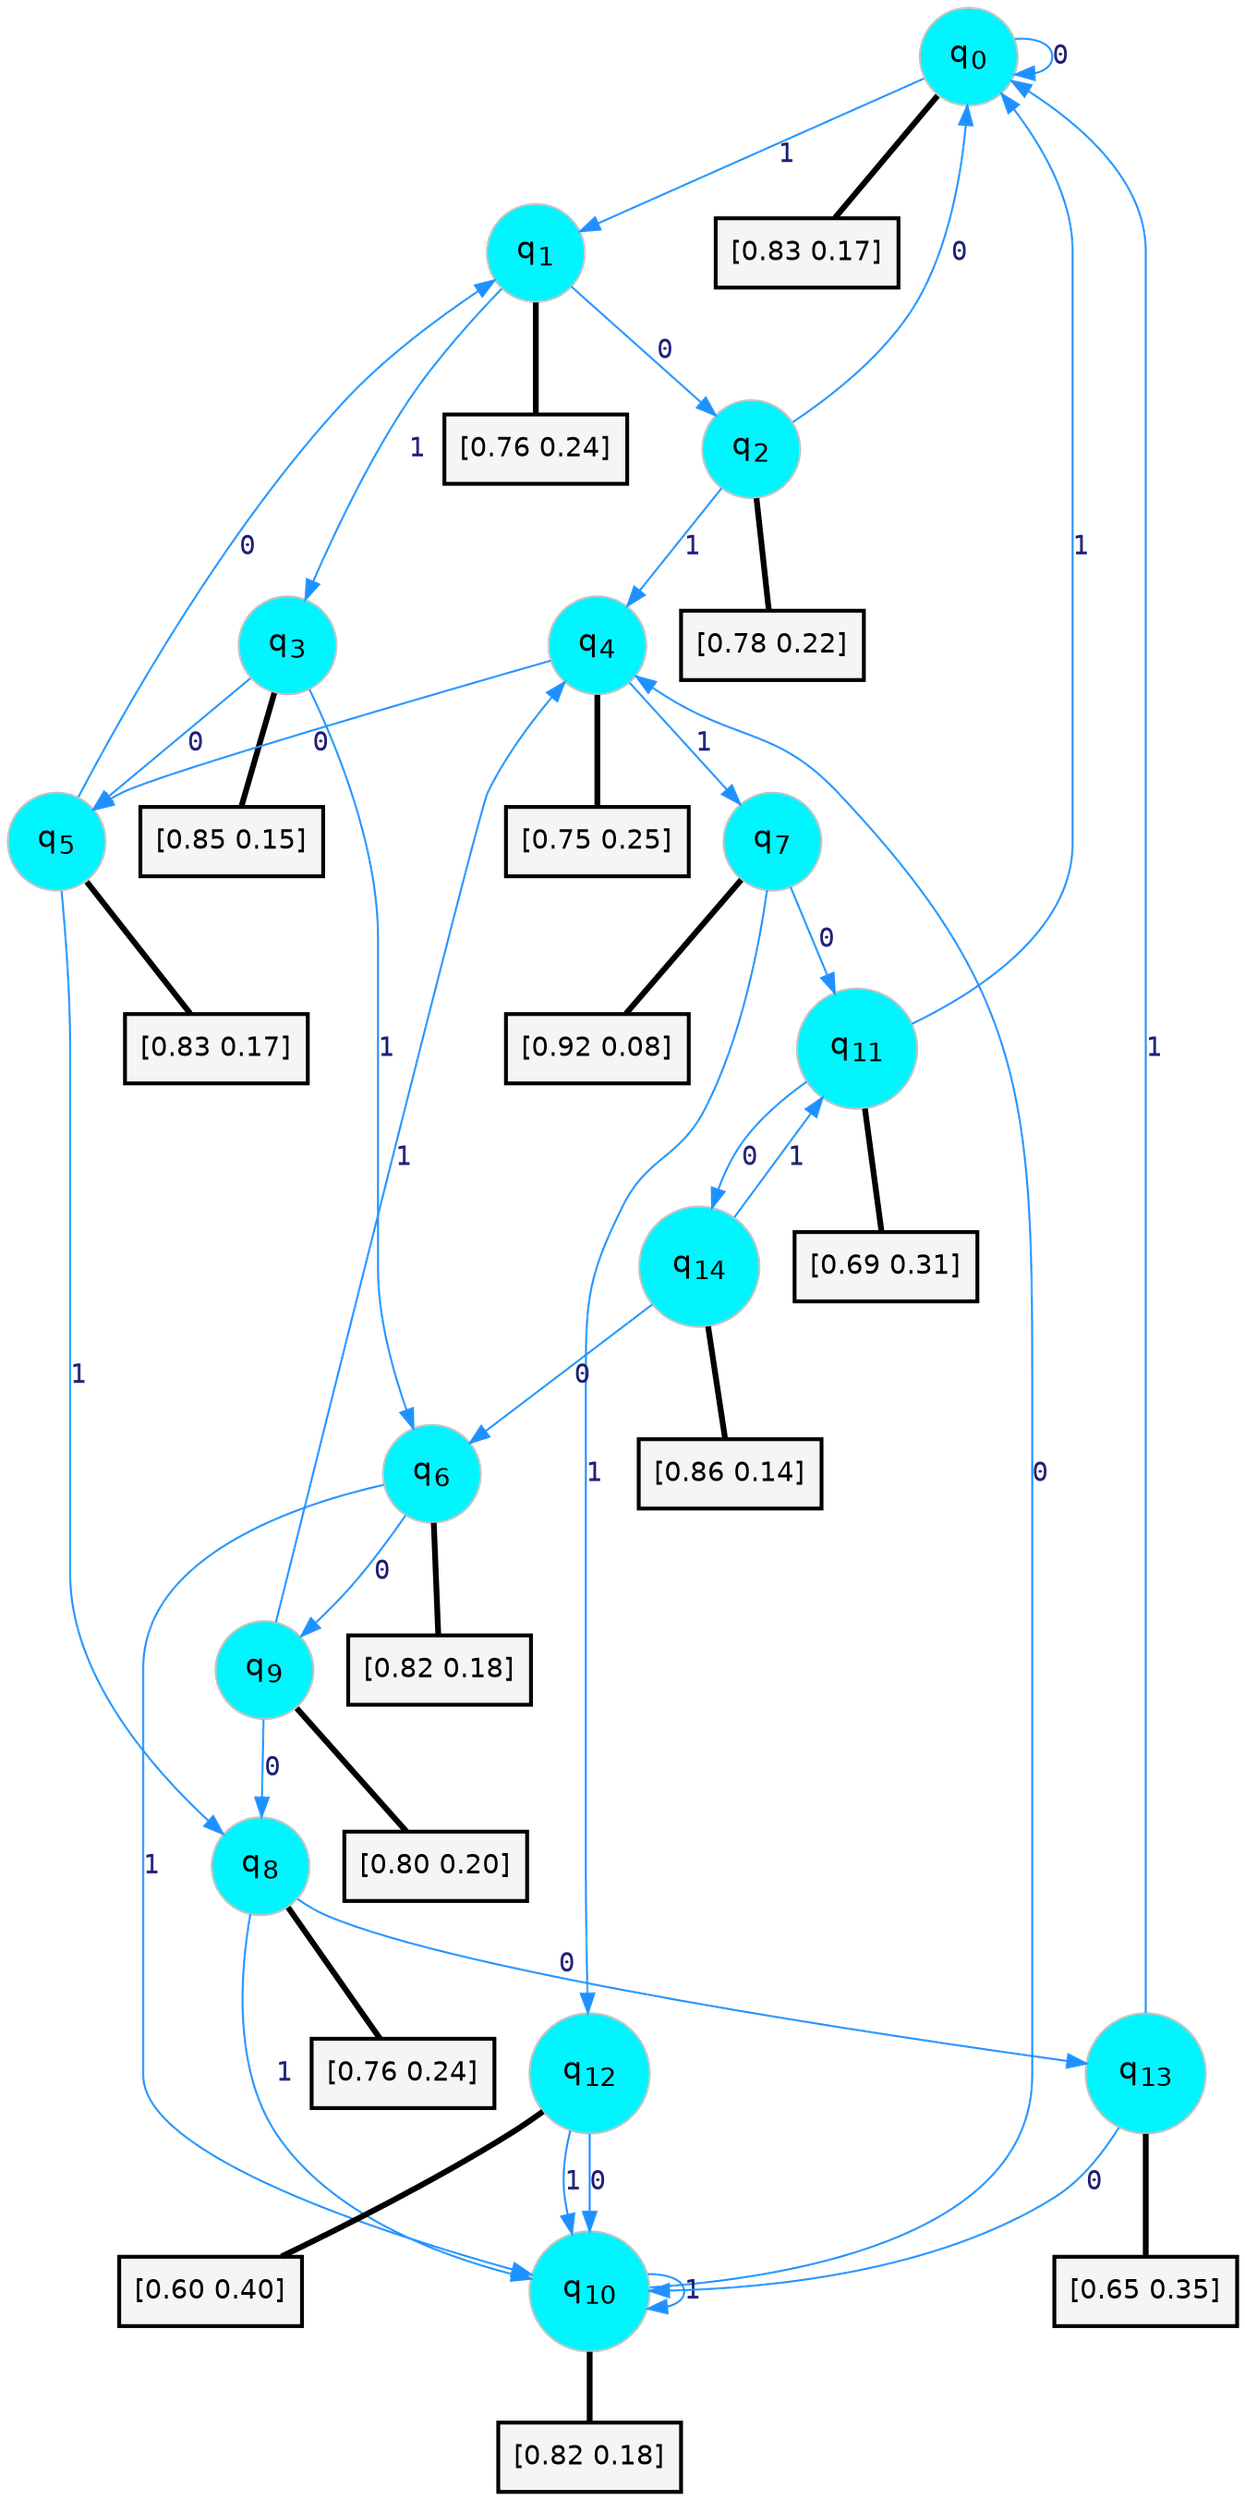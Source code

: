 digraph G {
graph [
bgcolor=transparent, dpi=300, rankdir=TD, size="40,25"];
node [
color=gray, fillcolor=turquoise1, fontcolor=black, fontname=Helvetica, fontsize=16, fontweight=bold, shape=circle, style=filled];
edge [
arrowsize=1, color=dodgerblue1, fontcolor=midnightblue, fontname=courier, fontweight=bold, penwidth=1, style=solid, weight=20];
0[label=<q<SUB>0</SUB>>];
1[label=<q<SUB>1</SUB>>];
2[label=<q<SUB>2</SUB>>];
3[label=<q<SUB>3</SUB>>];
4[label=<q<SUB>4</SUB>>];
5[label=<q<SUB>5</SUB>>];
6[label=<q<SUB>6</SUB>>];
7[label=<q<SUB>7</SUB>>];
8[label=<q<SUB>8</SUB>>];
9[label=<q<SUB>9</SUB>>];
10[label=<q<SUB>10</SUB>>];
11[label=<q<SUB>11</SUB>>];
12[label=<q<SUB>12</SUB>>];
13[label=<q<SUB>13</SUB>>];
14[label=<q<SUB>14</SUB>>];
15[label="[0.83 0.17]", shape=box,fontcolor=black, fontname=Helvetica, fontsize=14, penwidth=2, fillcolor=whitesmoke,color=black];
16[label="[0.76 0.24]", shape=box,fontcolor=black, fontname=Helvetica, fontsize=14, penwidth=2, fillcolor=whitesmoke,color=black];
17[label="[0.78 0.22]", shape=box,fontcolor=black, fontname=Helvetica, fontsize=14, penwidth=2, fillcolor=whitesmoke,color=black];
18[label="[0.85 0.15]", shape=box,fontcolor=black, fontname=Helvetica, fontsize=14, penwidth=2, fillcolor=whitesmoke,color=black];
19[label="[0.75 0.25]", shape=box,fontcolor=black, fontname=Helvetica, fontsize=14, penwidth=2, fillcolor=whitesmoke,color=black];
20[label="[0.83 0.17]", shape=box,fontcolor=black, fontname=Helvetica, fontsize=14, penwidth=2, fillcolor=whitesmoke,color=black];
21[label="[0.82 0.18]", shape=box,fontcolor=black, fontname=Helvetica, fontsize=14, penwidth=2, fillcolor=whitesmoke,color=black];
22[label="[0.92 0.08]", shape=box,fontcolor=black, fontname=Helvetica, fontsize=14, penwidth=2, fillcolor=whitesmoke,color=black];
23[label="[0.76 0.24]", shape=box,fontcolor=black, fontname=Helvetica, fontsize=14, penwidth=2, fillcolor=whitesmoke,color=black];
24[label="[0.80 0.20]", shape=box,fontcolor=black, fontname=Helvetica, fontsize=14, penwidth=2, fillcolor=whitesmoke,color=black];
25[label="[0.82 0.18]", shape=box,fontcolor=black, fontname=Helvetica, fontsize=14, penwidth=2, fillcolor=whitesmoke,color=black];
26[label="[0.69 0.31]", shape=box,fontcolor=black, fontname=Helvetica, fontsize=14, penwidth=2, fillcolor=whitesmoke,color=black];
27[label="[0.60 0.40]", shape=box,fontcolor=black, fontname=Helvetica, fontsize=14, penwidth=2, fillcolor=whitesmoke,color=black];
28[label="[0.65 0.35]", shape=box,fontcolor=black, fontname=Helvetica, fontsize=14, penwidth=2, fillcolor=whitesmoke,color=black];
29[label="[0.86 0.14]", shape=box,fontcolor=black, fontname=Helvetica, fontsize=14, penwidth=2, fillcolor=whitesmoke,color=black];
0->0 [label=0];
0->1 [label=1];
0->15 [arrowhead=none, penwidth=3,color=black];
1->2 [label=0];
1->3 [label=1];
1->16 [arrowhead=none, penwidth=3,color=black];
2->0 [label=0];
2->4 [label=1];
2->17 [arrowhead=none, penwidth=3,color=black];
3->5 [label=0];
3->6 [label=1];
3->18 [arrowhead=none, penwidth=3,color=black];
4->5 [label=0];
4->7 [label=1];
4->19 [arrowhead=none, penwidth=3,color=black];
5->1 [label=0];
5->8 [label=1];
5->20 [arrowhead=none, penwidth=3,color=black];
6->9 [label=0];
6->10 [label=1];
6->21 [arrowhead=none, penwidth=3,color=black];
7->11 [label=0];
7->12 [label=1];
7->22 [arrowhead=none, penwidth=3,color=black];
8->13 [label=0];
8->10 [label=1];
8->23 [arrowhead=none, penwidth=3,color=black];
9->8 [label=0];
9->4 [label=1];
9->24 [arrowhead=none, penwidth=3,color=black];
10->4 [label=0];
10->10 [label=1];
10->25 [arrowhead=none, penwidth=3,color=black];
11->14 [label=0];
11->0 [label=1];
11->26 [arrowhead=none, penwidth=3,color=black];
12->10 [label=0];
12->10 [label=1];
12->27 [arrowhead=none, penwidth=3,color=black];
13->10 [label=0];
13->0 [label=1];
13->28 [arrowhead=none, penwidth=3,color=black];
14->6 [label=0];
14->11 [label=1];
14->29 [arrowhead=none, penwidth=3,color=black];
}
